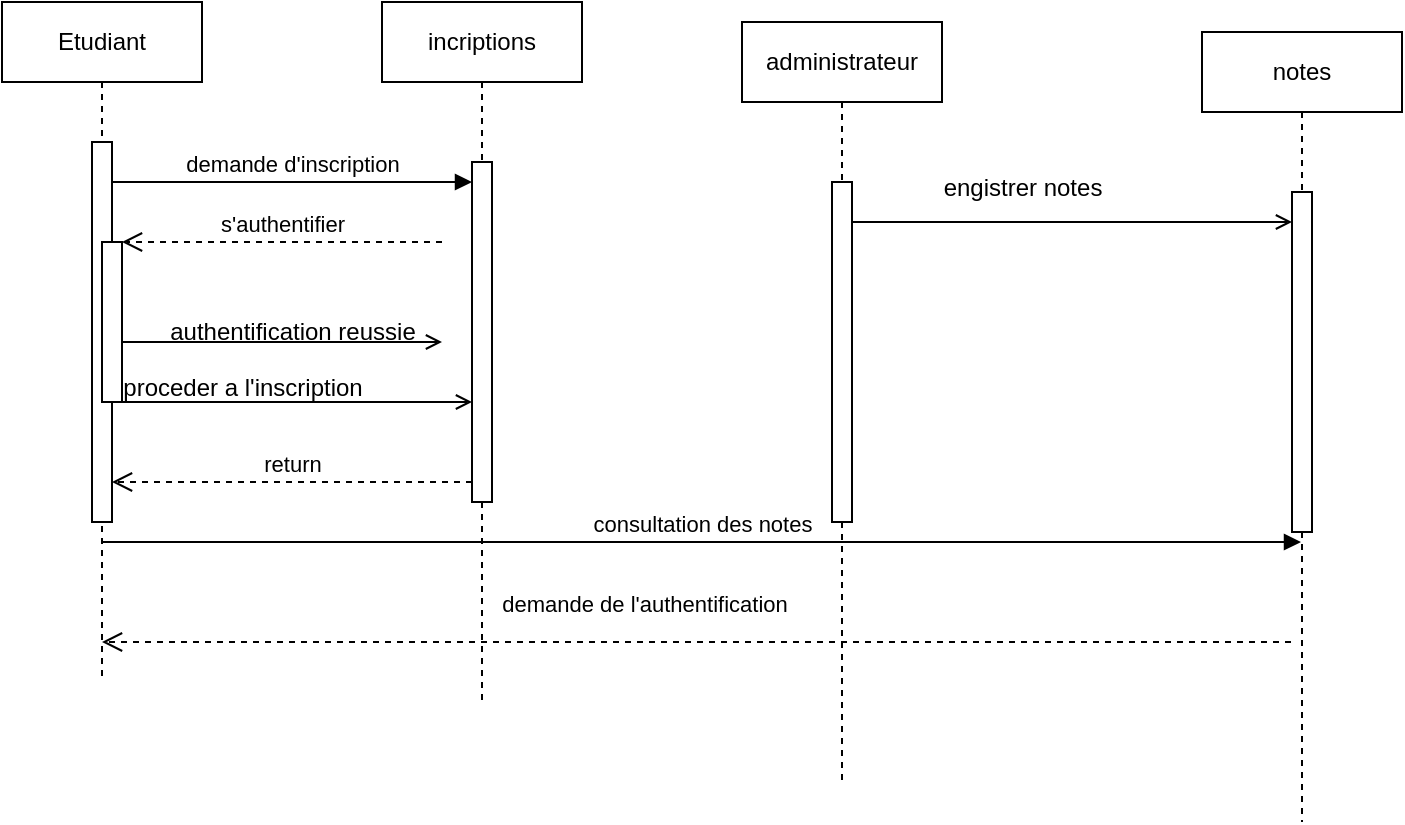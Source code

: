<mxfile>
    <diagram name="Page-1" id="2YBvvXClWsGukQMizWep">
        <mxGraphModel dx="374" dy="348" grid="1" gridSize="10" guides="1" tooltips="1" connect="1" arrows="1" fold="1" page="1" pageScale="1" pageWidth="850" pageHeight="1100" math="0" shadow="0">
            <root>
                <mxCell id="0"/>
                <mxCell id="1" parent="0"/>
                <mxCell id="aM9ryv3xv72pqoxQDRHE-1" value="Etudiant" style="shape=umlLifeline;perimeter=lifelinePerimeter;whiteSpace=wrap;html=1;container=0;dropTarget=0;collapsible=0;recursiveResize=0;outlineConnect=0;portConstraint=eastwest;newEdgeStyle={&quot;edgeStyle&quot;:&quot;elbowEdgeStyle&quot;,&quot;elbow&quot;:&quot;vertical&quot;,&quot;curved&quot;:0,&quot;rounded&quot;:0};" parent="1" vertex="1">
                    <mxGeometry x="40" y="40" width="100" height="340" as="geometry"/>
                </mxCell>
                <mxCell id="aM9ryv3xv72pqoxQDRHE-2" value="" style="html=1;points=[];perimeter=orthogonalPerimeter;outlineConnect=0;targetShapes=umlLifeline;portConstraint=eastwest;newEdgeStyle={&quot;edgeStyle&quot;:&quot;elbowEdgeStyle&quot;,&quot;elbow&quot;:&quot;vertical&quot;,&quot;curved&quot;:0,&quot;rounded&quot;:0};" parent="aM9ryv3xv72pqoxQDRHE-1" vertex="1">
                    <mxGeometry x="45" y="70" width="10" height="190" as="geometry"/>
                </mxCell>
                <mxCell id="aM9ryv3xv72pqoxQDRHE-4" value="" style="html=1;points=[];perimeter=orthogonalPerimeter;outlineConnect=0;targetShapes=umlLifeline;portConstraint=eastwest;newEdgeStyle={&quot;edgeStyle&quot;:&quot;elbowEdgeStyle&quot;,&quot;elbow&quot;:&quot;vertical&quot;,&quot;curved&quot;:0,&quot;rounded&quot;:0};" parent="aM9ryv3xv72pqoxQDRHE-1" vertex="1">
                    <mxGeometry x="50" y="120" width="10" height="80" as="geometry"/>
                </mxCell>
                <mxCell id="aM9ryv3xv72pqoxQDRHE-5" value="incriptions" style="shape=umlLifeline;perimeter=lifelinePerimeter;whiteSpace=wrap;html=1;container=0;dropTarget=0;collapsible=0;recursiveResize=0;outlineConnect=0;portConstraint=eastwest;newEdgeStyle={&quot;edgeStyle&quot;:&quot;elbowEdgeStyle&quot;,&quot;elbow&quot;:&quot;vertical&quot;,&quot;curved&quot;:0,&quot;rounded&quot;:0};" parent="1" vertex="1">
                    <mxGeometry x="230" y="40" width="100" height="350" as="geometry"/>
                </mxCell>
                <mxCell id="aM9ryv3xv72pqoxQDRHE-6" value="" style="html=1;points=[];perimeter=orthogonalPerimeter;outlineConnect=0;targetShapes=umlLifeline;portConstraint=eastwest;newEdgeStyle={&quot;edgeStyle&quot;:&quot;elbowEdgeStyle&quot;,&quot;elbow&quot;:&quot;vertical&quot;,&quot;curved&quot;:0,&quot;rounded&quot;:0};" parent="aM9ryv3xv72pqoxQDRHE-5" vertex="1">
                    <mxGeometry x="45" y="80" width="10" height="170" as="geometry"/>
                </mxCell>
                <mxCell id="aM9ryv3xv72pqoxQDRHE-7" value="demande d'inscription" style="html=1;verticalAlign=bottom;endArrow=block;edgeStyle=elbowEdgeStyle;elbow=horizontal;curved=0;rounded=0;" parent="1" source="aM9ryv3xv72pqoxQDRHE-2" target="aM9ryv3xv72pqoxQDRHE-6" edge="1">
                    <mxGeometry relative="1" as="geometry">
                        <mxPoint x="195" y="130" as="sourcePoint"/>
                        <Array as="points">
                            <mxPoint x="140" y="130"/>
                            <mxPoint x="180" y="120"/>
                        </Array>
                    </mxGeometry>
                </mxCell>
                <mxCell id="aM9ryv3xv72pqoxQDRHE-8" value="return" style="html=1;verticalAlign=bottom;endArrow=open;dashed=1;endSize=8;edgeStyle=elbowEdgeStyle;elbow=vertical;curved=0;rounded=0;" parent="1" source="aM9ryv3xv72pqoxQDRHE-6" target="aM9ryv3xv72pqoxQDRHE-2" edge="1">
                    <mxGeometry relative="1" as="geometry">
                        <mxPoint x="195" y="205" as="targetPoint"/>
                        <Array as="points">
                            <mxPoint x="190" y="280"/>
                        </Array>
                    </mxGeometry>
                </mxCell>
                <mxCell id="syj5Y_WMKif3rw2_QcoW-1" value="s'authentifier" style="html=1;verticalAlign=bottom;endArrow=open;dashed=1;endSize=8;edgeStyle=elbowEdgeStyle;elbow=horizontal;curved=0;rounded=0;" parent="1" edge="1">
                    <mxGeometry relative="1" as="geometry">
                        <mxPoint x="100" y="160" as="targetPoint"/>
                        <Array as="points">
                            <mxPoint x="195" y="160"/>
                        </Array>
                        <mxPoint x="260" y="160" as="sourcePoint"/>
                    </mxGeometry>
                </mxCell>
                <mxCell id="syj5Y_WMKif3rw2_QcoW-9" value="" style="html=1;verticalAlign=bottom;labelBackgroundColor=none;endArrow=open;endFill=0;rounded=0;" parent="1" edge="1">
                    <mxGeometry width="160" relative="1" as="geometry">
                        <mxPoint x="100" y="210" as="sourcePoint"/>
                        <mxPoint x="260" y="210" as="targetPoint"/>
                    </mxGeometry>
                </mxCell>
                <mxCell id="syj5Y_WMKif3rw2_QcoW-11" value="authentification reussie" style="text;html=1;align=center;verticalAlign=middle;resizable=0;points=[];autosize=1;strokeColor=none;fillColor=none;" parent="1" vertex="1">
                    <mxGeometry x="110" y="190" width="150" height="30" as="geometry"/>
                </mxCell>
                <mxCell id="syj5Y_WMKif3rw2_QcoW-14" value="" style="html=1;verticalAlign=bottom;labelBackgroundColor=none;endArrow=open;endFill=0;rounded=0;" parent="1" target="aM9ryv3xv72pqoxQDRHE-6" edge="1">
                    <mxGeometry width="160" relative="1" as="geometry">
                        <mxPoint x="100" y="240" as="sourcePoint"/>
                        <mxPoint x="260" y="240" as="targetPoint"/>
                        <Array as="points">
                            <mxPoint x="170" y="240"/>
                        </Array>
                    </mxGeometry>
                </mxCell>
                <mxCell id="syj5Y_WMKif3rw2_QcoW-15" value="proceder a l'inscription" style="text;html=1;align=center;verticalAlign=middle;resizable=0;points=[];autosize=1;strokeColor=none;fillColor=none;" parent="1" vertex="1">
                    <mxGeometry x="90" y="218" width="140" height="30" as="geometry"/>
                </mxCell>
                <mxCell id="syj5Y_WMKif3rw2_QcoW-17" value="administrateur" style="shape=umlLifeline;perimeter=lifelinePerimeter;whiteSpace=wrap;html=1;container=0;dropTarget=0;collapsible=0;recursiveResize=0;outlineConnect=0;portConstraint=eastwest;newEdgeStyle={&quot;edgeStyle&quot;:&quot;elbowEdgeStyle&quot;,&quot;elbow&quot;:&quot;vertical&quot;,&quot;curved&quot;:0,&quot;rounded&quot;:0};" parent="1" vertex="1">
                    <mxGeometry x="410" y="50" width="100" height="380" as="geometry"/>
                </mxCell>
                <mxCell id="syj5Y_WMKif3rw2_QcoW-18" value="" style="html=1;points=[];perimeter=orthogonalPerimeter;outlineConnect=0;targetShapes=umlLifeline;portConstraint=eastwest;newEdgeStyle={&quot;edgeStyle&quot;:&quot;elbowEdgeStyle&quot;,&quot;elbow&quot;:&quot;vertical&quot;,&quot;curved&quot;:0,&quot;rounded&quot;:0};" parent="syj5Y_WMKif3rw2_QcoW-17" vertex="1">
                    <mxGeometry x="45" y="80" width="10" height="170" as="geometry"/>
                </mxCell>
                <mxCell id="syj5Y_WMKif3rw2_QcoW-19" value="notes" style="shape=umlLifeline;perimeter=lifelinePerimeter;whiteSpace=wrap;html=1;container=0;dropTarget=0;collapsible=0;recursiveResize=0;outlineConnect=0;portConstraint=eastwest;newEdgeStyle={&quot;edgeStyle&quot;:&quot;elbowEdgeStyle&quot;,&quot;elbow&quot;:&quot;vertical&quot;,&quot;curved&quot;:0,&quot;rounded&quot;:0};" parent="1" vertex="1">
                    <mxGeometry x="640" y="55" width="100" height="395" as="geometry"/>
                </mxCell>
                <mxCell id="syj5Y_WMKif3rw2_QcoW-20" value="" style="html=1;points=[];perimeter=orthogonalPerimeter;outlineConnect=0;targetShapes=umlLifeline;portConstraint=eastwest;newEdgeStyle={&quot;edgeStyle&quot;:&quot;elbowEdgeStyle&quot;,&quot;elbow&quot;:&quot;vertical&quot;,&quot;curved&quot;:0,&quot;rounded&quot;:0};" parent="syj5Y_WMKif3rw2_QcoW-19" vertex="1">
                    <mxGeometry x="45" y="80" width="10" height="170" as="geometry"/>
                </mxCell>
                <mxCell id="syj5Y_WMKif3rw2_QcoW-21" value="" style="html=1;verticalAlign=bottom;labelBackgroundColor=none;endArrow=open;endFill=0;rounded=0;" parent="1" edge="1">
                    <mxGeometry x="1" y="30" width="160" relative="1" as="geometry">
                        <mxPoint x="465" y="150" as="sourcePoint"/>
                        <mxPoint x="685" y="150" as="targetPoint"/>
                        <mxPoint as="offset"/>
                    </mxGeometry>
                </mxCell>
                <mxCell id="syj5Y_WMKif3rw2_QcoW-22" value="engistrer notes" style="text;html=1;align=center;verticalAlign=middle;resizable=0;points=[];autosize=1;strokeColor=none;fillColor=none;" parent="1" vertex="1">
                    <mxGeometry x="500" y="118" width="100" height="30" as="geometry"/>
                </mxCell>
                <mxCell id="syj5Y_WMKif3rw2_QcoW-23" value="consultation des notes" style="html=1;verticalAlign=bottom;endArrow=block;edgeStyle=elbowEdgeStyle;elbow=horizontal;curved=0;rounded=0;" parent="1" target="syj5Y_WMKif3rw2_QcoW-19" edge="1">
                    <mxGeometry relative="1" as="geometry">
                        <mxPoint x="90" y="310" as="sourcePoint"/>
                        <Array as="points">
                            <mxPoint x="175" y="310"/>
                        </Array>
                        <mxPoint x="270" y="310" as="targetPoint"/>
                    </mxGeometry>
                </mxCell>
                <mxCell id="syj5Y_WMKif3rw2_QcoW-24" value="demande de l'authentification" style="html=1;verticalAlign=bottom;endArrow=open;dashed=1;endSize=8;edgeStyle=elbowEdgeStyle;elbow=vertical;curved=0;rounded=0;" parent="1" target="aM9ryv3xv72pqoxQDRHE-1" edge="1">
                    <mxGeometry x="0.091" y="-10" relative="1" as="geometry">
                        <mxPoint x="165" y="360" as="targetPoint"/>
                        <Array as="points">
                            <mxPoint x="290" y="360"/>
                        </Array>
                        <mxPoint x="684.5" y="360" as="sourcePoint"/>
                        <mxPoint x="1" as="offset"/>
                    </mxGeometry>
                </mxCell>
            </root>
        </mxGraphModel>
    </diagram>
</mxfile>
